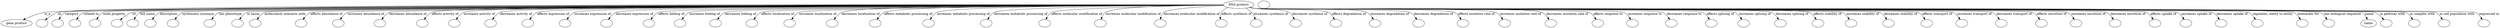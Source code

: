 digraph {
	graph [bb="0,0,9263.6,122"];
	node [label="\N"];
	"RNA product"	 [height=0.5,
		label="RNA product",
		pos="4633,104",
		width=1.5978];
	"gene product"	 [height=0.5,
		pos="56.025,18",
		width=1.5563];
	"RNA product" -> "gene product"	 [label=is_a,
		lp="193.3,61",
		pos="e,85.486,33.379 4575.5,103.83 4062.6,102.28 294.55,90.18 181.47,68 151.21,62.064 118.93,49.028 94.689,37.754"];
	id	 [color=black,
		height=0.5,
		label="",
		pos="157.03,18",
		width=0.75];
	"RNA product" -> id	 [color=black,
		label=id,
		lp="244.47,61",
		pos="e,174.04,32.368 4575.4,103.96 4065.7,103.55 347.41,99.458 238.14,68 217.8,62.147 197.54,49.662 182.36,38.633",
		style=solid];
	category	 [color=black,
		height=0.5,
		label="",
		pos="229.03,18",
		width=0.75];
	"RNA product" -> category	 [color=black,
		label=category,
		lp="295.12,61",
		pos="e,238.18,35.327 4575.4,103.86 4064,102.54 321.87,92.111 270.83,68 259.87,62.819 250.75,53.212 243.87,43.792",
		style=solid];
	"related to"	 [color=black,
		height=0.5,
		label="",
		pos="301.03,18",
		width=0.75];
	"RNA product" -> "related to"	 [color=black,
		label="related to",
		lp="366.26,61",
		pos="e,309.13,35.288 4575.5,103.86 4069,102.62 389.28,92.718 339.55,68 329.14,62.825 320.74,53.351 314.48,44.031",
		style=solid];
	"node property"	 [color=black,
		height=0.5,
		label="",
		pos="374.03,18",
		width=0.75];
	"RNA product" -> "node property"	 [color=black,
		label="node property",
		lp="452.1,61",
		pos="e,382.23,35.291 4575.3,103.85 4073,102.53 461.77,92.179 412.88,68 402.43,62.829 393.97,53.356 387.64,44.036",
		style=solid];
	iri	 [color=black,
		height=0.5,
		label="",
		pos="446.03,18",
		width=0.75];
	"RNA product" -> iri	 [color=black,
		label=iri,
		lp="531.25,61",
		pos="e,462.43,32.359 4575.3,103.94 4084.4,103.34 626.24,98.091 524.58,68 504.76,62.131 485.13,49.646 470.46,38.621",
		style=solid];
	"full name"	 [color=black,
		height=0.5,
		label="",
		pos="518.03,18",
		width=0.75];
	"RNA product" -> "full name"	 [color=black,
		label="full name",
		lp="584.65,61",
		pos="e,526.52,35.301 4575.3,103.83 4083.1,102.35 605.03,91.068 557.77,68 547.09,62.787 538.38,53.174 531.87,43.759",
		style=solid];
	description	 [color=black,
		height=0.5,
		label="",
		pos="590.03,18",
		width=0.75];
	"RNA product" -> description	 [color=black,
		label=description,
		lp="664.13,61",
		pos="e,599.49,35.334 4575.3,103.81 4087.9,102.15 679.58,89.784 632.82,68 621.72,62.828 612.41,53.222 605.34,43.801",
		style=solid];
	"systematic synonym"	 [color=black,
		height=0.5,
		label="",
		pos="672.03,18",
		width=0.75];
	"RNA product" -> "systematic synonym"	 [color=black,
		label="systematic synonym",
		lp="775.99,61",
		pos="e,682.18,34.869 4575.4,103.78 4094.3,101.94 764.2,88.467 718.09,68 706.24,62.741 696.08,52.791 688.34,43.144",
		style=solid];
	"has phenotype"	 [color=black,
		height=0.5,
		label="",
		pos="809.03,18",
		width=0.75];
	"RNA product" -> "has phenotype"	 [color=black,
		label="has phenotype",
		lp="895.27,61",
		pos="e,819.02,34.863 4575.2,103.77 4102.9,101.82 898.92,87.862 854.55,68 842.78,62.732 832.73,52.782 825.09,43.136",
		style=solid];
	"in taxon"	 [color=black,
		height=0.5,
		label="",
		pos="910.03,18",
		width=0.75];
	"RNA product" -> "in taxon"	 [color=black,
		label="in taxon",
		lp="981.77,61",
		pos="e,920.93,34.887 4575.3,103.74 4111,101.6 1001.9,86.615 958.53,68 946.2,62.711 935.45,52.617 927.22,42.875",
		style=solid];
	"molecularly interacts with"	 [color=black,
		height=0.5,
		label="",
		pos="982.03,18",
		width=0.75];
	"RNA product" -> "molecularly interacts with"	 [color=black,
		label="molecularly interacts with",
		lp="1099.1,61",
		pos="e,991.82,35.34 4575.3,103.75 4115.7,101.69 1067.9,87.333 1025.9,68 1014.5,62.783 1004.9,53.034 997.62,43.52",
		style=solid];
	"affects abundance of"	 [color=black,
		height=0.5,
		label="",
		pos="1149,18",
		width=0.75];
	"RNA product" -> "affects abundance of"	 [color=black,
		label="affects abundance of",
		lp="1253.8,61",
		pos="e,1159.3,34.867 4575.2,103.71 4127.8,101.4 1235.7,85.82 1195.5,68 1183.6,62.737 1173.3,52.787 1165.5,43.141",
		style=solid];
	"increases abundance of"	 [color=black,
		height=0.5,
		label="",
		pos="1288,18",
		width=0.75];
	"RNA product" -> "increases abundance of"	 [color=black,
		label="increases abundance of",
		lp="1399.9,61",
		pos="e,1298.2,34.863 4575.4,103.68 4139.3,101.25 1372.8,85.133 1334.2,68 1322.3,62.732 1312.2,52.781 1304.4,43.135",
		style=solid];
	"decreases abundance of"	 [color=black,
		height=0.5,
		label="",
		pos="1441,18",
		width=0.75];
	"RNA product" -> "decreases abundance of"	 [color=black,
		label="decreases abundance of",
		lp="1553.1,61",
		pos="e,1451.1,34.857 4575.5,103.97 4154.2,103.71 1560.2,100.74 1486.9,68 1475.1,62.725 1465,52.773 1457.2,43.129",
		style=solid];
	"affects activity of"	 [color=black,
		height=0.5,
		label="",
		pos="1596,18",
		width=0.75];
	"RNA product" -> "affects activity of"	 [color=black,
		label="affects activity of",
		lp="1691.9,61",
		pos="e,1606.3,34.858 4575.4,103.94 4166.1,103.4 1711.9,98.906 1642.3,68 1630.4,62.726 1620.2,52.775 1612.5,43.13",
		style=solid];
	"increases activity of"	 [color=black,
		height=0.5,
		label="",
		pos="1717,18",
		width=0.75];
	"RNA product" -> "increases activity of"	 [color=black,
		label="increases activity of",
		lp="1820,61",
		pos="e,1727.2,34.854 4575.2,103.91 4174.9,103.19 1829.7,97.701 1763.1,68 1751.2,62.721 1741.1,52.768 1733.3,43.124",
		style=solid];
	"decreases activity of"	 [color=black,
		height=0.5,
		label="",
		pos="1852,18",
		width=0.75];
	"RNA product" -> "decreases activity of"	 [color=black,
		label="decreases activity of",
		lp="1955.2,61",
		pos="e,1862.1,34.848 4575.4,103.87 4186.8,102.94 1961,96.378 1897.7,68 1886,62.713 1875.9,52.76 1868.2,43.117",
		style=solid];
	"affects expression of"	 [color=black,
		height=0.5,
		label="",
		pos="1989,18",
		width=0.75];
	"RNA product" -> "affects expression of"	 [color=black,
		label="affects expression of",
		lp="2093.8,61",
		pos="e,1999.3,34.851 4575.3,103.83 4198,102.62 2095.4,94.677 2035.4,68 2023.5,62.717 2013.3,52.764 2005.5,43.121",
		style=solid];
	"increases expression of"	 [color=black,
		height=0.5,
		label="",
		pos="2128,18",
		width=0.75];
	"RNA product" -> "increases expression of"	 [color=black,
		label="increases expression of",
		lp="2239.9,61",
		pos="e,2138.2,34.845 4575.2,103.78 4209.5,102.32 2230.8,93.275 2174.2,68 2162.3,62.709 2152.2,52.756 2144.4,43.114",
		style=solid];
	"decreases expression of"	 [color=black,
		height=0.5,
		label="",
		pos="2281,18",
		width=0.75];
	"RNA product" -> "decreases expression of"	 [color=black,
		label="decreases expression of",
		lp="2393.1,61",
		pos="e,2291.1,34.838 4575.4,103.73 4223.8,101.99 2379.7,91.748 2326.9,68 2315.1,62.7 2305,52.745 2297.3,43.104",
		style=solid];
	"affects folding of"	 [color=black,
		height=0.5,
		label="",
		pos="2436,18",
		width=0.75];
	"RNA product" -> "affects folding of"	 [color=black,
		label="affects folding of",
		lp="2530.1,61",
		pos="e,2446.1,34.833 4575.3,103.66 4237.4,101.6 2531,90.089 2481.9,68 2470.1,62.694 2460,52.737 2452.3,43.098",
		style=solid];
	"increases folding of"	 [color=black,
		height=0.5,
		label="",
		pos="2555,18",
		width=0.75];
	"RNA product" -> "increases folding of"	 [color=black,
		label="increases folding of",
		lp="2656.2,61",
		pos="e,2565.1,34.827 4575.3,103.6 4248.8,101.29 2646.8,88.887 2600.6,68 2588.9,62.685 2578.8,52.728 2571.1,43.09",
		style=solid];
	"decreases folding of"	 [color=black,
		height=0.5,
		label="",
		pos="2688,18",
		width=0.75];
	"RNA product" -> "decreases folding of"	 [color=black,
		label="decreases folding of",
		lp="2790.4,61",
		pos="e,2698,34.818 4575.5,103.54 4262.5,100.93 2776.3,87.552 2733.3,68 2721.6,62.674 2711.6,52.715 2704,43.079",
		style=solid];
	"affects localization of"	 [color=black,
		height=0.5,
		label="",
		pos="2824,18",
		width=0.75];
	"RNA product" -> "affects localization of"	 [color=black,
		label="affects localization of",
		lp="2929.5,61",
		pos="e,2833.9,34.809 4575.3,103.45 4275.4,100.51 2908.7,86.16 2869,68 2857.3,62.662 2847.4,52.702 2839.9,43.067",
		style=solid];
	"increases localization of"	 [color=black,
		height=0.5,
		label="",
		pos="2968,18",
		width=0.75];
	"RNA product" -> "increases localization of"	 [color=black,
		label="increases localization of",
		lp="3080.7,61",
		pos="e,2977.8,34.799 4575.4,103.35 4290.8,100.04 3049,84.671 3012.8,68 3001.1,62.649 2991.3,52.686 2983.8,43.054",
		style=solid];
	"decreases localization of"	 [color=black,
		height=0.5,
		label="",
		pos="3126,18",
		width=0.75];
	"RNA product" -> "decreases localization of"	 [color=black,
		label="decreases localization of",
		lp="3239.8,61",
		pos="e,3136,35.279 4575.4,103.86 4312.3,103.08 3235.1,98.028 3170.4,68 3159,62.707 3149.3,52.946 3141.9,43.444",
		style=solid];
	"affects metabolic processing of"	 [color=black,
		height=0.5,
		label="",
		pos="3287,18",
		width=0.75];
	"RNA product" -> "affects metabolic processing of"	 [color=black,
		label="affects metabolic processing of",
		lp="3417.2,61",
		pos="e,3296.5,35.25 4575.2,103.71 4330.2,102.31 3386.6,95.159 3329.7,68 3318.7,62.724 3309.4,53.101 3302.3,43.696",
		style=solid];
	"increases metabolic processing of"	 [color=black,
		height=0.5,
		label="",
		pos="3484,18",
		width=0.75];
	"RNA product" -> "increases metabolic processing of"	 [color=black,
		label="increases metabolic processing of",
		lp="3620.3,61",
		pos="e,3493.1,35.217 4575.2,103.43 4354.1,101.1 3572.9,91.234 3525.5,68 3514.6,62.683 3505.6,53.053 3498.8,43.653",
		style=solid];
	"decreases metabolic processing of"	 [color=black,
		height=0.5,
		label="",
		pos="3696,18",
		width=0.75];
	"RNA product" -> "decreases metabolic processing of"	 [color=black,
		label="decreases metabolic processing of",
		lp="3830.5,61",
		pos="e,3704.3,35.645 4575.5,103.04 4382.9,99.653 3771.5,87.414 3734.2,68 3724,62.732 3715.8,53.424 3709.6,44.256",
		style=solid];
	"affects molecular modification of"	 [color=black,
		height=0.5,
		label="",
		pos="3910,18",
		width=0.75];
	"RNA product" -> "affects molecular modification of"	 [color=black,
		label="affects molecular modification of",
		lp="4037,61",
		pos="e,3916.7,35.533 4575.7,102.41 4415,97.775 3970.3,83.595 3943.1,68 3933.8,62.71 3926.7,53.649 3921.4,44.682",
		style=solid];
	"increases molecular modification of"	 [color=black,
		height=0.5,
		label="",
		pos="4119,18",
		width=0.75];
	"RNA product" -> "increases molecular modification of"	 [color=black,
		label="increases molecular modification of",
		lp="4245.1,61",
		pos="e,4123.4,35.831 4575.5,102.89 4454.1,100.09 4180,91.258 4144.8,68 4136.8,62.678 4131.1,54.015 4127.1,45.383",
		style=solid];
	"decreases molecular modification of"	 [color=black,
		height=0.5,
		label="",
		pos="4342,18",
		width=0.75];
	"RNA product" -> "decreases molecular modification of"	 [color=black,
		label="decreases molecular modification of",
		lp="4460.3,61",
		pos="e,4343.3,36.414 4577,99.835 4501.6,93.751 4375,81.661 4358.5,68 4351.9,62.531 4347.9,54.352 4345.5,46.186",
		style=solid];
	"affects synthesis of"	 [color=black,
		height=0.5,
		label="",
		pos="4568,18",
		width=0.75];
	"RNA product" -> "affects synthesis of"	 [color=black,
		label="affects synthesis of",
		lp="4622.6,61",
		pos="e,4564.2,35.846 4594.2,90.469 4584.3,85.065 4574.8,77.745 4569,68 4565,61.442 4563.7,53.485 4563.6,45.865",
		style=solid];
	"increases synthesis of"	 [color=black,
		height=0.5,
		label="",
		pos="4698,18",
		width=0.75];
	"RNA product" -> "increases synthesis of"	 [color=black,
		label="increases synthesis of",
		lp="4745.7,61",
		pos="e,4692.5,35.72 4656.7,87.425 4663.6,81.826 4670.6,75.162 4676,68 4681.2,61.175 4685.4,52.969 4688.7,45.197",
		style=solid];
	"decreases synthesis of"	 [color=black,
		height=0.5,
		label="",
		pos="4842,18",
		width=0.75];
	"RNA product" -> "decreases synthesis of"	 [color=black,
		label="decreases synthesis of",
		lp="4885.8,61",
		pos="e,4835.2,35.582 4675.8,91.834 4683.8,89.744 4692.1,87.701 4700,86 4748.5,75.56 4768.6,95.225 4810,68 4818.7,62.283 4825.5,53.301 \
4830.6,44.518",
		style=solid];
	"affects degradation of"	 [color=black,
		height=0.5,
		label="",
		pos="4989,18",
		width=0.75];
	"RNA product" -> "affects degradation of"	 [color=black,
		label="affects degradation of",
		lp="5028.9,61",
		pos="e,4981,35.501 4674.6,91.519 4682.9,89.381 4691.7,87.4 4700,86 4755.4,76.674 4902.8,95.04 4952,68 4961.8,62.617 4969.7,53.414 4975.7,\
44.359",
		style=solid];
	"increases degradation of"	 [color=black,
		height=0.5,
		label="",
		pos="5134,18",
		width=0.75];
	"RNA product" -> "increases degradation of"	 [color=black,
		label="increases degradation of",
		lp="5180,61",
		pos="e,5125.4,35.146 4674.5,91.35 4682.9,89.226 4691.7,87.294 4700,86 4743.3,79.275 5055,87.88 5094,68 5104.6,62.595 5113.4,52.95 5120,\
43.564",
		style=solid];
	"decreases degradation of"	 [color=black,
		height=0.5,
		label="",
		pos="5293,18",
		width=0.75];
	"RNA product" -> "decreases degradation of"	 [color=black,
		label="decreases degradation of",
		lp="5339.2,61",
		pos="e,5284.1,35.212 4674.2,91.355 4682.6,89.201 4691.6,87.257 4700,86 4760.7,76.98 5197,95.149 5252,68 5262.8,62.677 5271.8,53.045 5278.5,\
43.647",
		style=solid];
	"affects mutation rate of"	 [color=black,
		height=0.5,
		label="",
		pos="5454,18",
		width=0.75];
	"RNA product" -> "affects mutation rate of"	 [color=black,
		label="affects mutation rate of",
		lp="5496,61",
		pos="e,5444.8,35.254 4674.2,91.307 4682.6,89.157 4691.6,87.226 4700,86 4778.3,74.654 5340.7,102.33 5412,68 5423,62.729 5432.1,53.106 \
5439,43.7",
		style=solid];
	"increases mutation rate of"	 [color=black,
		height=0.5,
		label="",
		pos="5607,18",
		width=0.75];
	"RNA product" -> "increases mutation rate of"	 [color=black,
		label="increases mutation rate of",
		lp="5656.1,61",
		pos="e,5597.8,35.273 4674.2,91.277 4682.6,89.129 4691.6,87.207 4700,86 4747.6,79.215 5521.7,88.754 5565,68 5576,62.753 5585.1,53.134 \
5592.1,43.725",
		style=solid];
	"decreases mutation rate of"	 [color=black,
		height=0.5,
		label="",
		pos="5774,18",
		width=0.75];
	"RNA product" -> "decreases mutation rate of"	 [color=black,
		label="decreases mutation rate of",
		lp="5824.3,61",
		pos="e,5764.8,35.288 4674.2,91.255 4682.6,89.109 4691.6,87.193 4700,86 4756.8,78.001 5680.3,92.672 5732,68 5743,62.772 5752.1,53.156 \
5759.1,43.744",
		style=solid];
	"affects response to"	 [color=black,
		height=0.5,
		label="",
		pos="5944,18",
		width=0.75];
	"RNA product" -> "affects response to"	 [color=black,
		label="affects response to",
		lp="5973,61",
		pos="e,5934.8,35.299 4674.2,91.238 4682.6,89.094 4691.6,87.182 4700,86 4766.2,76.765 5841.7,96.661 5902,68 5913,62.785 5922.1,53.172 \
5929.1,43.757",
		style=solid];
	"increases response to"	 [color=black,
		height=0.5,
		label="",
		pos="6071,18",
		width=0.75];
	"RNA product" -> "increases response to"	 [color=black,
		label="increases response to",
		lp="6107.1,61",
		pos="e,6061.8,35.305 4674.2,91.229 4682.6,89.085 4691.6,87.176 4700,86 4773.2,75.842 5962.3,99.641 6029,68 6040,62.793 6049.2,53.181 \
6056.1,43.765",
		style=solid];
	"decreases response to"	 [color=black,
		height=0.5,
		label="",
		pos="6212,18",
		width=0.75];
	"RNA product" -> "decreases response to"	 [color=black,
		label="decreases response to",
		lp="6249.3,61",
		pos="e,6202.8,35.311 4674.2,91.22 4682.6,89.077 4691.6,87.171 4700,86 4740.5,80.409 6133.1,85.475 6170,68 6181,62.8 6190.2,53.189 6197.1,\
43.772",
		style=solid];
	"affects splicing of"	 [color=black,
		height=0.5,
		label="",
		pos="6356,18",
		width=0.75];
	"RNA product" -> "affects splicing of"	 [color=black,
		label="affects splicing of",
		lp="6383.1,61",
		pos="e,6346.8,35.316 4674.2,91.213 4682.6,89.07 4691.6,87.166 4700,86 4744.4,79.885 6273.5,87.164 6314,68 6325,62.806 6334.2,53.196 6341.1,\
43.779",
		style=solid];
	"increases splicing of"	 [color=black,
		height=0.5,
		label="",
		pos="6479,18",
		width=0.75];
	"RNA product" -> "increases splicing of"	 [color=black,
		label="increases splicing of",
		lp="6513.2,61",
		pos="e,6469.8,35.32 4673.8,91.298 4682.4,89.119 4691.4,87.179 4700,86 4747.8,79.438 6393.4,88.607 6437,68 6448,62.81 6457.2,53.201 6464.1,\
43.783",
		style=solid];
	"decreases splicing of"	 [color=black,
		height=0.5,
		label="",
		pos="6616,18",
		width=0.75];
	"RNA product" -> "decreases splicing of"	 [color=black,
		label="decreases splicing of",
		lp="6651.3,61",
		pos="e,6606.8,35.323 4673.8,91.293 4682.4,89.114 4691.4,87.176 4700,86 4751.6,78.94 6526.9,90.215 6574,68 6585,62.815 6594.2,53.206 6601.1,\
43.787",
		style=solid];
	"affects stability of"	 [color=black,
		height=0.5,
		label="",
		pos="6756,18",
		width=0.75];
	"RNA product" -> "affects stability of"	 [color=black,
		label="affects stability of",
		lp="6783.4,61",
		pos="e,6746.8,35.326 4673.8,91.289 4682.4,89.11 4691.4,87.173 4700,86 4755.5,78.431 6663.4,91.857 6714,68 6725,62.818 6734.2,53.21 6741.1,\
43.791",
		style=solid];
	"increases stability of"	 [color=black,
		height=0.5,
		label="",
		pos="6880,18",
		width=0.75];
	"RNA product" -> "increases stability of"	 [color=black,
		label="increases stability of",
		lp="6914.6,61",
		pos="e,6870.8,35.328 4673.8,91.285 4682.4,89.107 4691.4,87.171 4700,86 4758.9,77.981 6784.3,93.312 6838,68 6849,62.821 6858.2,53.214 \
6865.1,43.794",
		style=solid];
	"decreases stability of"	 [color=black,
		height=0.5,
		label="",
		pos="7018,18",
		width=0.75];
	"RNA product" -> "decreases stability of"	 [color=black,
		label="decreases stability of",
		lp="7053.7,61",
		pos="e,7008.8,35.33 4673.8,91.282 4682.4,89.104 4691.4,87.169 4700,86 4762.7,77.479 6918.8,94.931 6976,68 6987,62.824 6996.2,53.217 7003.1,\
43.797",
		style=solid];
	"affects transport of"	 [color=black,
		height=0.5,
		label="",
		pos="7158,18",
		width=0.75];
	"RNA product" -> "affects transport of"	 [color=black,
		label="affects transport of",
		lp="7187.8,61",
		pos="e,7148.8,35.332 4673.8,91.279 4682.4,89.101 4691.4,87.167 4700,86 4766.5,76.97 7055.3,96.574 7116,68 7127,62.826 7136.2,53.22 7143.1,\
43.799",
		style=solid];
	"increases transport of"	 [color=black,
		height=0.5,
		label="",
		pos="7286,18",
		width=0.75];
	"RNA product" -> "increases transport of"	 [color=black,
		label="increases transport of",
		lp="7322.9,61",
		pos="e,7276.8,35.334 4673.8,91.276 4682.4,89.099 4691.4,87.165 4700,86 4770.1,76.505 7180.1,98.075 7244,68 7255,62.829 7264.2,53.222 \
7271.1,43.801",
		style=solid];
	"decreases transport of"	 [color=black,
		height=0.5,
		label="",
		pos="7429,18",
		width=0.75];
	"RNA product" -> "decreases transport of"	 [color=black,
		label="decreases transport of",
		lp="7467.1,61",
		pos="e,7419.8,35.336 4673.8,91.274 4682.4,89.096 4691.4,87.164 4700,86 4774,75.985 7319.5,99.753 7387,68 7398,62.831 7407.2,53.225 7414.1,\
43.803",
		style=solid];
	"affects secretion of"	 [color=black,
		height=0.5,
		label="",
		pos="7574,18",
		width=0.75];
	"RNA product" -> "affects secretion of"	 [color=black,
		label="affects secretion of",
		lp="7604.2,61",
		pos="e,7564.8,35.337 4673.8,91.272 4682.4,89.094 4691.4,87.162 4700,86 4778,75.458 7460.8,101.45 7532,68 7543,62.832 7552.2,53.227 7559.1,\
43.805",
		style=solid];
	"increases secretion of"	 [color=black,
		height=0.5,
		label="",
		pos="7703,18",
		width=0.75];
	"RNA product" -> "increases secretion of"	 [color=black,
		label="increases secretion of",
		lp="7740.3,61",
		pos="e,7693.8,35.338 4673.8,91.27 4682.4,89.093 4691.4,87.161 4700,86 4740.8,80.495 7623.8,85.484 7661,68 7672,62.834 7681.2,53.228 7688.1,\
43.807",
		style=solid];
	"decreases secretion of"	 [color=black,
		height=0.5,
		label="",
		pos="7846,18",
		width=0.75];
	"RNA product" -> "decreases secretion of"	 [color=black,
		label="decreases secretion of",
		lp="7884.4,61",
		pos="e,7836.8,35.34 4673.8,91.268 4682.4,89.091 4691.4,87.16 4700,86 4742.8,80.235 7765,86.323 7804,68 7815,62.836 7824.2,53.23 7831.1,\
43.808",
		style=solid];
	"affects uptake of"	 [color=black,
		height=0.5,
		label="",
		pos="7992,18",
		width=0.75];
	"RNA product" -> "affects uptake of"	 [color=black,
		label="affects uptake of",
		lp="8015.5,61",
		pos="e,7982.8,35.341 4673.8,91.266 4682.4,89.089 4691.4,87.159 4700,86 4744.8,79.969 7909.2,87.179 7950,68 7961,62.837 7970.2,53.232 \
7977.1,43.81",
		style=solid];
	"increases uptake of"	 [color=black,
		height=0.5,
		label="",
		pos="8108,18",
		width=0.75];
	"RNA product" -> "increases uptake of"	 [color=black,
		label="increases uptake of",
		lp="8138.7,61",
		pos="e,8098.8,35.342 4673.8,91.265 4682.4,89.088 4691.4,87.158 4700,86 4746.4,79.759 8023.7,87.86 8066,68 8077,62.838 8086.2,53.233 8093.1,\
43.811",
		style=solid];
	"decreases uptake of"	 [color=black,
		height=0.5,
		label="",
		pos="8238,18",
		width=0.75];
	"RNA product" -> "decreases uptake of"	 [color=black,
		label="decreases uptake of",
		lp="8269.8,61",
		pos="e,8228.8,35.343 4673.8,91.264 4682.4,89.087 4691.4,87.157 4700,86 4748.1,79.522 8152.1,88.622 8196,68 8207,62.839 8216.2,53.234 \
8223.1,43.812",
		style=solid];
	"regulates, entity to entity"	 [color=black,
		height=0.5,
		label="",
		pos="8371,18",
		width=0.75];
	"RNA product" -> "regulates, entity to entity"	 [color=black,
		label="regulates, entity to entity",
		lp="8417.6,61",
		pos="e,8361.8,35.343 4673.8,91.262 4682.4,89.086 4691.4,87.156 4700,86 4750,79.281 8283.4,89.403 8329,68 8340,62.84 8349.2,53.236 8356.1,\
43.813",
		style=solid];
	"biomarker for"	 [color=black,
		height=0.5,
		label="",
		pos="8533,18",
		width=0.75];
	"RNA product" -> "biomarker for"	 [color=black,
		label="biomarker for",
		lp="8548.7,61",
		pos="e,8523.8,35.344 4673.8,91.261 4682.4,89.084 4691.4,87.155 4700,86 4752.2,78.986 8443.4,90.353 8491,68 8502,62.841 8511.2,53.237 \
8518.1,43.814",
		style=solid];
	"has biological sequence"	 [color=black,
		height=0.5,
		label="",
		pos="8633,18",
		width=0.75];
	"RNA product" -> "has biological sequence"	 [color=black,
		label="has biological sequence",
		lp="8676.5,61",
		pos="e,8623.8,35.345 4673.8,91.26 4682.4,89.084 4691.4,87.155 4700,86 4753.6,78.804 8542.1,90.94 8591,68 8602,62.842 8611.2,53.238 8618.1,\
43.815",
		style=solid];
	name	 [height=0.5,
		pos="8778,18",
		width=0.81271];
	"RNA product" -> name	 [color=black,
		label=name,
		lp="8777.2,61",
		pos="e,8772.2,35.69 4673.8,91.259 4682.4,89.083 4691.4,87.154 4700,86 4755.7,78.521 8698,95.446 8747,68 8756.2,62.892 8762.9,53.868 8767.8,\
44.879",
		style=solid];
	"in pathway with"	 [color=black,
		height=0.5,
		label="",
		pos="8852,18",
		width=0.75];
	"RNA product" -> "in pathway with"	 [color=black,
		label="in pathway with",
		lp="8864.1,61",
		pos="e,8839.3,34.474 4673.8,91.259 4682.4,89.082 4691.4,87.154 4700,86 4756.4,78.432 8742.9,88.393 8796,68 8810,62.639 8822.7,52.038 \
8832.4,41.972",
		style=solid];
	"in complex with"	 [color=black,
		height=0.5,
		label="",
		pos="8955,18",
		width=0.75];
	"RNA product" -> "in complex with"	 [color=black,
		label="in complex with",
		lp="8977.5,61",
		pos="e,8945.8,35.346 4673.8,91.258 4682.4,89.081 4691.4,87.153 4700,86 4758,78.219 8860,92.829 8913,68 8924,62.844 8933.2,53.24 8940.1,\
43.817",
		style=solid];
	"in cell population with"	 [color=black,
		height=0.5,
		label="",
		pos="9069,18",
		width=0.75];
	"RNA product" -> "in cell population with"	 [color=black,
		label="in cell population with",
		lp="9109.2,61",
		pos="e,9059.8,35.347 4673.8,91.257 4682.4,89.081 4691.4,87.153 4700,86 4759.6,78.012 8972.6,93.497 9027,68 9038,62.845 9047.2,53.241 \
9054.1,43.817",
		style=solid];
	"expressed in"	 [color=black,
		height=0.5,
		label="",
		pos="9218,18",
		width=0.75];
	"RNA product" -> "expressed in"	 [color=black,
		label="expressed in",
		lp="9228.8,61",
		pos="e,9208.8,35.348 4673.8,91.256 4682.4,89.08 4691.4,87.152 4700,86 4761.6,77.741 9119.7,94.371 9176,68 9187,62.845 9196.2,53.242 9203.1,\
43.818",
		style=solid];
	"macromolecular machine name"	 [color=black,
		height=0.5,
		label="",
		pos="4736,104",
		width=0.75];
}
